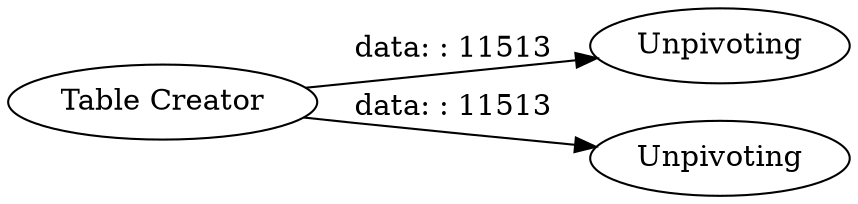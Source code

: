 digraph {
	"6244295148299800058_7" [label=Unpivoting]
	"6244295148299800058_6" [label="Table Creator"]
	"6244295148299800058_5" [label=Unpivoting]
	"6244295148299800058_6" -> "6244295148299800058_7" [label="data: : 11513"]
	"6244295148299800058_6" -> "6244295148299800058_5" [label="data: : 11513"]
	rankdir=LR
}
